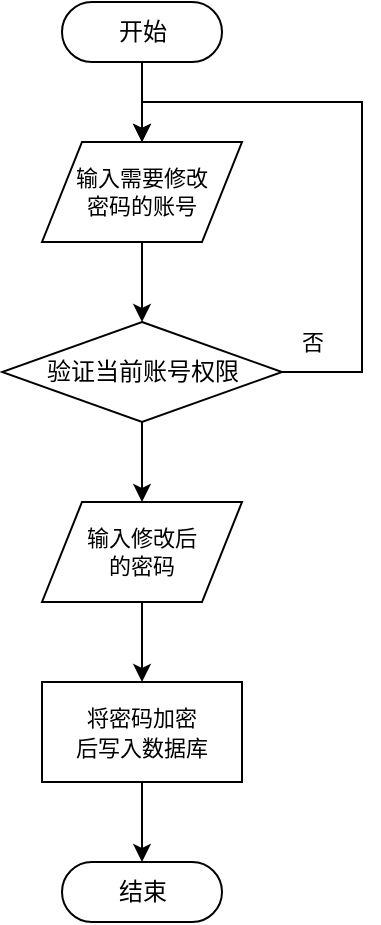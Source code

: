 <mxfile>
    <diagram id="APmmWNFHiE06D7Wovgl8" name="第 1 页">
        <mxGraphModel dx="895" dy="537" grid="1" gridSize="10" guides="1" tooltips="1" connect="1" arrows="1" fold="1" page="1" pageScale="1" pageWidth="827" pageHeight="1169" math="0" shadow="0">
            <root>
                <mxCell id="0"/>
                <mxCell id="1" parent="0"/>
                <mxCell id="2" style="edgeStyle=none;html=1;exitX=0.5;exitY=0.5;exitDx=0;exitDy=15;exitPerimeter=0;entryX=0.5;entryY=0;entryDx=0;entryDy=0;" parent="1" source="3" target="5" edge="1">
                    <mxGeometry relative="1" as="geometry"/>
                </mxCell>
                <mxCell id="3" value="开始" style="html=1;dashed=0;whitespace=wrap;shape=mxgraph.dfd.start" parent="1" vertex="1">
                    <mxGeometry x="160" y="20" width="80" height="30" as="geometry"/>
                </mxCell>
                <mxCell id="4" style="edgeStyle=none;html=1;exitX=0.5;exitY=1;exitDx=0;exitDy=0;entryX=0.5;entryY=0;entryDx=0;entryDy=0;" parent="1" source="5" target="8" edge="1">
                    <mxGeometry relative="1" as="geometry"/>
                </mxCell>
                <mxCell id="5" value="输入需要修改&lt;br&gt;密码的账号" style="shape=parallelogram;perimeter=parallelogramPerimeter;whiteSpace=wrap;html=1;dashed=0;fontFamily=Helvetica;fontSize=11;fontColor=default;" parent="1" vertex="1">
                    <mxGeometry x="150" y="90" width="100" height="50" as="geometry"/>
                </mxCell>
                <mxCell id="6" style="edgeStyle=orthogonalEdgeStyle;shape=connector;rounded=0;html=1;exitX=1;exitY=0.5;exitDx=0;exitDy=0;entryX=0.5;entryY=0;entryDx=0;entryDy=0;labelBackgroundColor=default;fontFamily=Helvetica;fontSize=11;fontColor=default;endArrow=classic;strokeColor=default;" parent="1" source="8" target="5" edge="1">
                    <mxGeometry relative="1" as="geometry">
                        <Array as="points">
                            <mxPoint x="310" y="205"/>
                            <mxPoint x="310" y="70"/>
                            <mxPoint x="200" y="70"/>
                        </Array>
                    </mxGeometry>
                </mxCell>
                <mxCell id="14" value="" style="edgeStyle=none;html=1;" parent="1" source="8" target="13" edge="1">
                    <mxGeometry relative="1" as="geometry"/>
                </mxCell>
                <mxCell id="8" value="验证当前账号权限" style="shape=rhombus;html=1;dashed=0;whitespace=wrap;perimeter=rhombusPerimeter;" parent="1" vertex="1">
                    <mxGeometry x="130" y="180" width="140" height="50" as="geometry"/>
                </mxCell>
                <mxCell id="9" value="否" style="text;html=1;align=center;verticalAlign=middle;resizable=0;points=[];autosize=1;strokeColor=none;fillColor=none;fontSize=11;fontFamily=Helvetica;fontColor=default;" parent="1" vertex="1">
                    <mxGeometry x="270" y="180" width="30" height="20" as="geometry"/>
                </mxCell>
                <mxCell id="10" value="结束" style="html=1;dashed=0;whitespace=wrap;shape=mxgraph.dfd.start" parent="1" vertex="1">
                    <mxGeometry x="160" y="450" width="80" height="30" as="geometry"/>
                </mxCell>
                <mxCell id="16" value="" style="edgeStyle=none;html=1;" parent="1" source="13" edge="1">
                    <mxGeometry relative="1" as="geometry">
                        <mxPoint x="200" y="360" as="targetPoint"/>
                    </mxGeometry>
                </mxCell>
                <mxCell id="13" value="输入修改后&lt;br&gt;的密码" style="shape=parallelogram;perimeter=parallelogramPerimeter;whiteSpace=wrap;html=1;dashed=0;fontFamily=Helvetica;fontSize=11;fontColor=default;" parent="1" vertex="1">
                    <mxGeometry x="150" y="270" width="100" height="50" as="geometry"/>
                </mxCell>
                <mxCell id="17" value="" style="edgeStyle=none;html=1;" parent="1" target="10" edge="1">
                    <mxGeometry relative="1" as="geometry">
                        <mxPoint x="200" y="410" as="sourcePoint"/>
                    </mxGeometry>
                </mxCell>
                <mxCell id="18" value="&lt;span style=&quot;font-size: 11px&quot;&gt;将密码加密&lt;/span&gt;&lt;br style=&quot;font-size: 11px&quot;&gt;&lt;span style=&quot;font-size: 11px&quot;&gt;后写入数据库&lt;/span&gt;" style="rounded=0;whiteSpace=wrap;html=1;" vertex="1" parent="1">
                    <mxGeometry x="150" y="360" width="100" height="50" as="geometry"/>
                </mxCell>
            </root>
        </mxGraphModel>
    </diagram>
</mxfile>